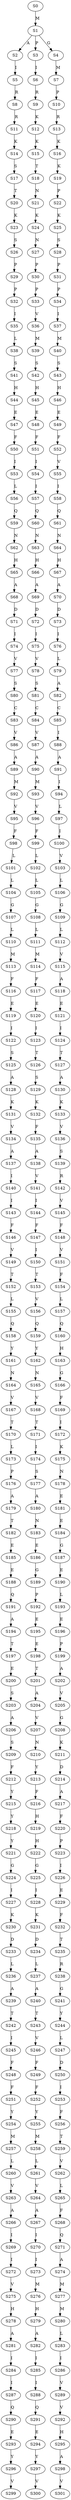 strict digraph  {
	S0 -> S1 [ label = M ];
	S1 -> S2 [ label = A ];
	S1 -> S3 [ label = P ];
	S1 -> S4 [ label = G ];
	S2 -> S5 [ label = I ];
	S3 -> S6 [ label = I ];
	S4 -> S7 [ label = M ];
	S5 -> S8 [ label = R ];
	S6 -> S9 [ label = R ];
	S7 -> S10 [ label = P ];
	S8 -> S11 [ label = R ];
	S9 -> S12 [ label = K ];
	S10 -> S13 [ label = R ];
	S11 -> S14 [ label = K ];
	S12 -> S15 [ label = K ];
	S13 -> S16 [ label = K ];
	S14 -> S17 [ label = S ];
	S15 -> S18 [ label = T ];
	S16 -> S19 [ label = K ];
	S17 -> S20 [ label = T ];
	S18 -> S21 [ label = N ];
	S19 -> S22 [ label = P ];
	S20 -> S23 [ label = K ];
	S21 -> S24 [ label = K ];
	S22 -> S25 [ label = K ];
	S23 -> S26 [ label = S ];
	S24 -> S27 [ label = N ];
	S25 -> S28 [ label = S ];
	S26 -> S29 [ label = P ];
	S27 -> S30 [ label = P ];
	S28 -> S31 [ label = P ];
	S29 -> S32 [ label = P ];
	S30 -> S33 [ label = P ];
	S31 -> S34 [ label = P ];
	S32 -> S35 [ label = I ];
	S33 -> S36 [ label = V ];
	S34 -> S37 [ label = I ];
	S35 -> S38 [ label = L ];
	S36 -> S39 [ label = M ];
	S37 -> S40 [ label = M ];
	S38 -> S41 [ label = S ];
	S39 -> S42 [ label = S ];
	S40 -> S43 [ label = S ];
	S41 -> S44 [ label = H ];
	S42 -> S45 [ label = H ];
	S43 -> S46 [ label = H ];
	S44 -> S47 [ label = E ];
	S45 -> S48 [ label = E ];
	S46 -> S49 [ label = E ];
	S47 -> S50 [ label = F ];
	S48 -> S51 [ label = F ];
	S49 -> S52 [ label = F ];
	S50 -> S53 [ label = I ];
	S51 -> S54 [ label = I ];
	S52 -> S55 [ label = V ];
	S53 -> S56 [ label = L ];
	S54 -> S57 [ label = I ];
	S55 -> S58 [ label = I ];
	S56 -> S59 [ label = Q ];
	S57 -> S60 [ label = Q ];
	S58 -> S61 [ label = Q ];
	S59 -> S62 [ label = N ];
	S60 -> S63 [ label = N ];
	S61 -> S64 [ label = N ];
	S62 -> S65 [ label = H ];
	S63 -> S66 [ label = H ];
	S64 -> S67 [ label = H ];
	S65 -> S68 [ label = A ];
	S66 -> S69 [ label = A ];
	S67 -> S70 [ label = A ];
	S68 -> S71 [ label = D ];
	S69 -> S72 [ label = D ];
	S70 -> S73 [ label = D ];
	S71 -> S74 [ label = I ];
	S72 -> S75 [ label = I ];
	S73 -> S76 [ label = I ];
	S74 -> S77 [ label = V ];
	S75 -> S78 [ label = V ];
	S76 -> S79 [ label = L ];
	S77 -> S80 [ label = S ];
	S78 -> S81 [ label = S ];
	S79 -> S82 [ label = A ];
	S80 -> S83 [ label = C ];
	S81 -> S84 [ label = C ];
	S82 -> S85 [ label = C ];
	S83 -> S86 [ label = V ];
	S84 -> S87 [ label = V ];
	S85 -> S88 [ label = I ];
	S86 -> S89 [ label = A ];
	S87 -> S90 [ label = A ];
	S88 -> S91 [ label = A ];
	S89 -> S92 [ label = M ];
	S90 -> S93 [ label = M ];
	S91 -> S94 [ label = I ];
	S92 -> S95 [ label = V ];
	S93 -> S96 [ label = V ];
	S94 -> S97 [ label = L ];
	S95 -> S98 [ label = F ];
	S96 -> S99 [ label = F ];
	S97 -> S100 [ label = I ];
	S98 -> S101 [ label = L ];
	S99 -> S102 [ label = L ];
	S100 -> S103 [ label = V ];
	S101 -> S104 [ label = L ];
	S102 -> S105 [ label = L ];
	S103 -> S106 [ label = L ];
	S104 -> S107 [ label = G ];
	S105 -> S108 [ label = G ];
	S106 -> S109 [ label = G ];
	S107 -> S110 [ label = L ];
	S108 -> S111 [ label = L ];
	S109 -> S112 [ label = L ];
	S110 -> S113 [ label = M ];
	S111 -> S114 [ label = M ];
	S112 -> S115 [ label = V ];
	S113 -> S116 [ label = F ];
	S114 -> S117 [ label = F ];
	S115 -> S118 [ label = A ];
	S116 -> S119 [ label = E ];
	S117 -> S120 [ label = E ];
	S118 -> S121 [ label = E ];
	S119 -> S122 [ label = I ];
	S120 -> S123 [ label = I ];
	S121 -> S124 [ label = I ];
	S122 -> S125 [ label = S ];
	S123 -> S126 [ label = T ];
	S124 -> S127 [ label = T ];
	S125 -> S128 [ label = A ];
	S126 -> S129 [ label = S ];
	S127 -> S130 [ label = A ];
	S128 -> S131 [ label = K ];
	S129 -> S132 [ label = K ];
	S130 -> S133 [ label = K ];
	S131 -> S134 [ label = V ];
	S132 -> S135 [ label = F ];
	S133 -> S136 [ label = V ];
	S134 -> S137 [ label = A ];
	S135 -> S138 [ label = A ];
	S136 -> S139 [ label = S ];
	S137 -> S140 [ label = I ];
	S138 -> S141 [ label = V ];
	S139 -> S142 [ label = R ];
	S140 -> S143 [ label = I ];
	S141 -> S144 [ label = I ];
	S142 -> S145 [ label = V ];
	S143 -> S146 [ label = F ];
	S144 -> S147 [ label = F ];
	S145 -> S148 [ label = F ];
	S146 -> S149 [ label = V ];
	S147 -> S150 [ label = I ];
	S148 -> S151 [ label = V ];
	S149 -> S152 [ label = T ];
	S150 -> S153 [ label = T ];
	S151 -> S154 [ label = F ];
	S152 -> S155 [ label = L ];
	S153 -> S156 [ label = V ];
	S154 -> S157 [ label = L ];
	S155 -> S158 [ label = Q ];
	S156 -> S159 [ label = Q ];
	S157 -> S160 [ label = Q ];
	S158 -> S161 [ label = Y ];
	S159 -> S162 [ label = Y ];
	S160 -> S163 [ label = H ];
	S161 -> S164 [ label = N ];
	S162 -> S165 [ label = N ];
	S163 -> S166 [ label = G ];
	S164 -> S167 [ label = V ];
	S165 -> S168 [ label = V ];
	S166 -> S169 [ label = F ];
	S167 -> S170 [ label = T ];
	S168 -> S171 [ label = T ];
	S169 -> S172 [ label = I ];
	S170 -> S173 [ label = L ];
	S171 -> S174 [ label = I ];
	S172 -> S175 [ label = K ];
	S173 -> S176 [ label = P ];
	S174 -> S177 [ label = S ];
	S175 -> S178 [ label = N ];
	S176 -> S179 [ label = A ];
	S177 -> S180 [ label = A ];
	S178 -> S181 [ label = E ];
	S179 -> S182 [ label = T ];
	S180 -> S183 [ label = N ];
	S181 -> S184 [ label = E ];
	S182 -> S185 [ label = E ];
	S183 -> S186 [ label = E ];
	S184 -> S187 [ label = G ];
	S185 -> S188 [ label = E ];
	S186 -> S189 [ label = G ];
	S187 -> S190 [ label = E ];
	S188 -> S191 [ label = Q ];
	S189 -> S192 [ label = P ];
	S190 -> S193 [ label = L ];
	S191 -> S194 [ label = A ];
	S192 -> S195 [ label = E ];
	S193 -> S196 [ label = E ];
	S194 -> S197 [ label = T ];
	S195 -> S198 [ label = E ];
	S196 -> S199 [ label = P ];
	S197 -> S200 [ label = E ];
	S198 -> S201 [ label = T ];
	S199 -> S202 [ label = A ];
	S200 -> S203 [ label = S ];
	S201 -> S204 [ label = A ];
	S202 -> S205 [ label = V ];
	S203 -> S206 [ label = A ];
	S204 -> S207 [ label = V ];
	S205 -> S208 [ label = G ];
	S206 -> S209 [ label = S ];
	S207 -> S210 [ label = N ];
	S208 -> S211 [ label = K ];
	S209 -> S212 [ label = F ];
	S210 -> S213 [ label = Y ];
	S211 -> S214 [ label = D ];
	S212 -> S215 [ label = Y ];
	S213 -> S216 [ label = F ];
	S214 -> S217 [ label = A ];
	S215 -> S218 [ label = Y ];
	S216 -> S219 [ label = H ];
	S217 -> S220 [ label = F ];
	S218 -> S221 [ label = Y ];
	S219 -> S222 [ label = H ];
	S220 -> S223 [ label = P ];
	S221 -> S224 [ label = G ];
	S222 -> S225 [ label = G ];
	S223 -> S226 [ label = I ];
	S224 -> S227 [ label = I ];
	S225 -> S228 [ label = I ];
	S226 -> S229 [ label = E ];
	S227 -> S230 [ label = K ];
	S228 -> S231 [ label = K ];
	S229 -> S232 [ label = F ];
	S230 -> S233 [ label = D ];
	S231 -> S234 [ label = D ];
	S232 -> S235 [ label = T ];
	S233 -> S236 [ label = L ];
	S234 -> S237 [ label = L ];
	S235 -> S238 [ label = R ];
	S236 -> S239 [ label = A ];
	S237 -> S240 [ label = A ];
	S238 -> S241 [ label = G ];
	S239 -> S242 [ label = T ];
	S240 -> S243 [ label = T ];
	S241 -> S244 [ label = Y ];
	S242 -> S245 [ label = I ];
	S243 -> S246 [ label = V ];
	S244 -> S247 [ label = L ];
	S245 -> S248 [ label = F ];
	S246 -> S249 [ label = F ];
	S247 -> S250 [ label = D ];
	S248 -> S251 [ label = F ];
	S249 -> S252 [ label = F ];
	S250 -> S253 [ label = I ];
	S251 -> S254 [ label = Y ];
	S252 -> S255 [ label = Y ];
	S253 -> S256 [ label = F ];
	S254 -> S257 [ label = M ];
	S255 -> S258 [ label = M ];
	S256 -> S259 [ label = T ];
	S257 -> S260 [ label = L ];
	S258 -> S261 [ label = L ];
	S259 -> S262 [ label = V ];
	S260 -> S263 [ label = V ];
	S261 -> S264 [ label = V ];
	S262 -> S265 [ label = L ];
	S263 -> S266 [ label = A ];
	S264 -> S267 [ label = A ];
	S265 -> S268 [ label = F ];
	S266 -> S269 [ label = I ];
	S267 -> S270 [ label = I ];
	S268 -> S271 [ label = Q ];
	S269 -> S272 [ label = I ];
	S270 -> S273 [ label = I ];
	S271 -> S274 [ label = A ];
	S272 -> S275 [ label = V ];
	S273 -> S276 [ label = M ];
	S274 -> S277 [ label = M ];
	S275 -> S278 [ label = H ];
	S276 -> S279 [ label = H ];
	S277 -> S280 [ label = M ];
	S278 -> S281 [ label = A ];
	S279 -> S282 [ label = A ];
	S280 -> S283 [ label = L ];
	S281 -> S284 [ label = I ];
	S282 -> S285 [ label = I ];
	S283 -> S286 [ label = I ];
	S284 -> S287 [ label = I ];
	S285 -> S288 [ label = I ];
	S286 -> S289 [ label = V ];
	S287 -> S290 [ label = Q ];
	S288 -> S291 [ label = Q ];
	S289 -> S292 [ label = V ];
	S290 -> S293 [ label = E ];
	S291 -> S294 [ label = E ];
	S292 -> S295 [ label = H ];
	S293 -> S296 [ label = Y ];
	S294 -> S297 [ label = Y ];
	S295 -> S298 [ label = A ];
	S296 -> S299 [ label = V ];
	S297 -> S300 [ label = V ];
	S298 -> S301 [ label = V ];
}
